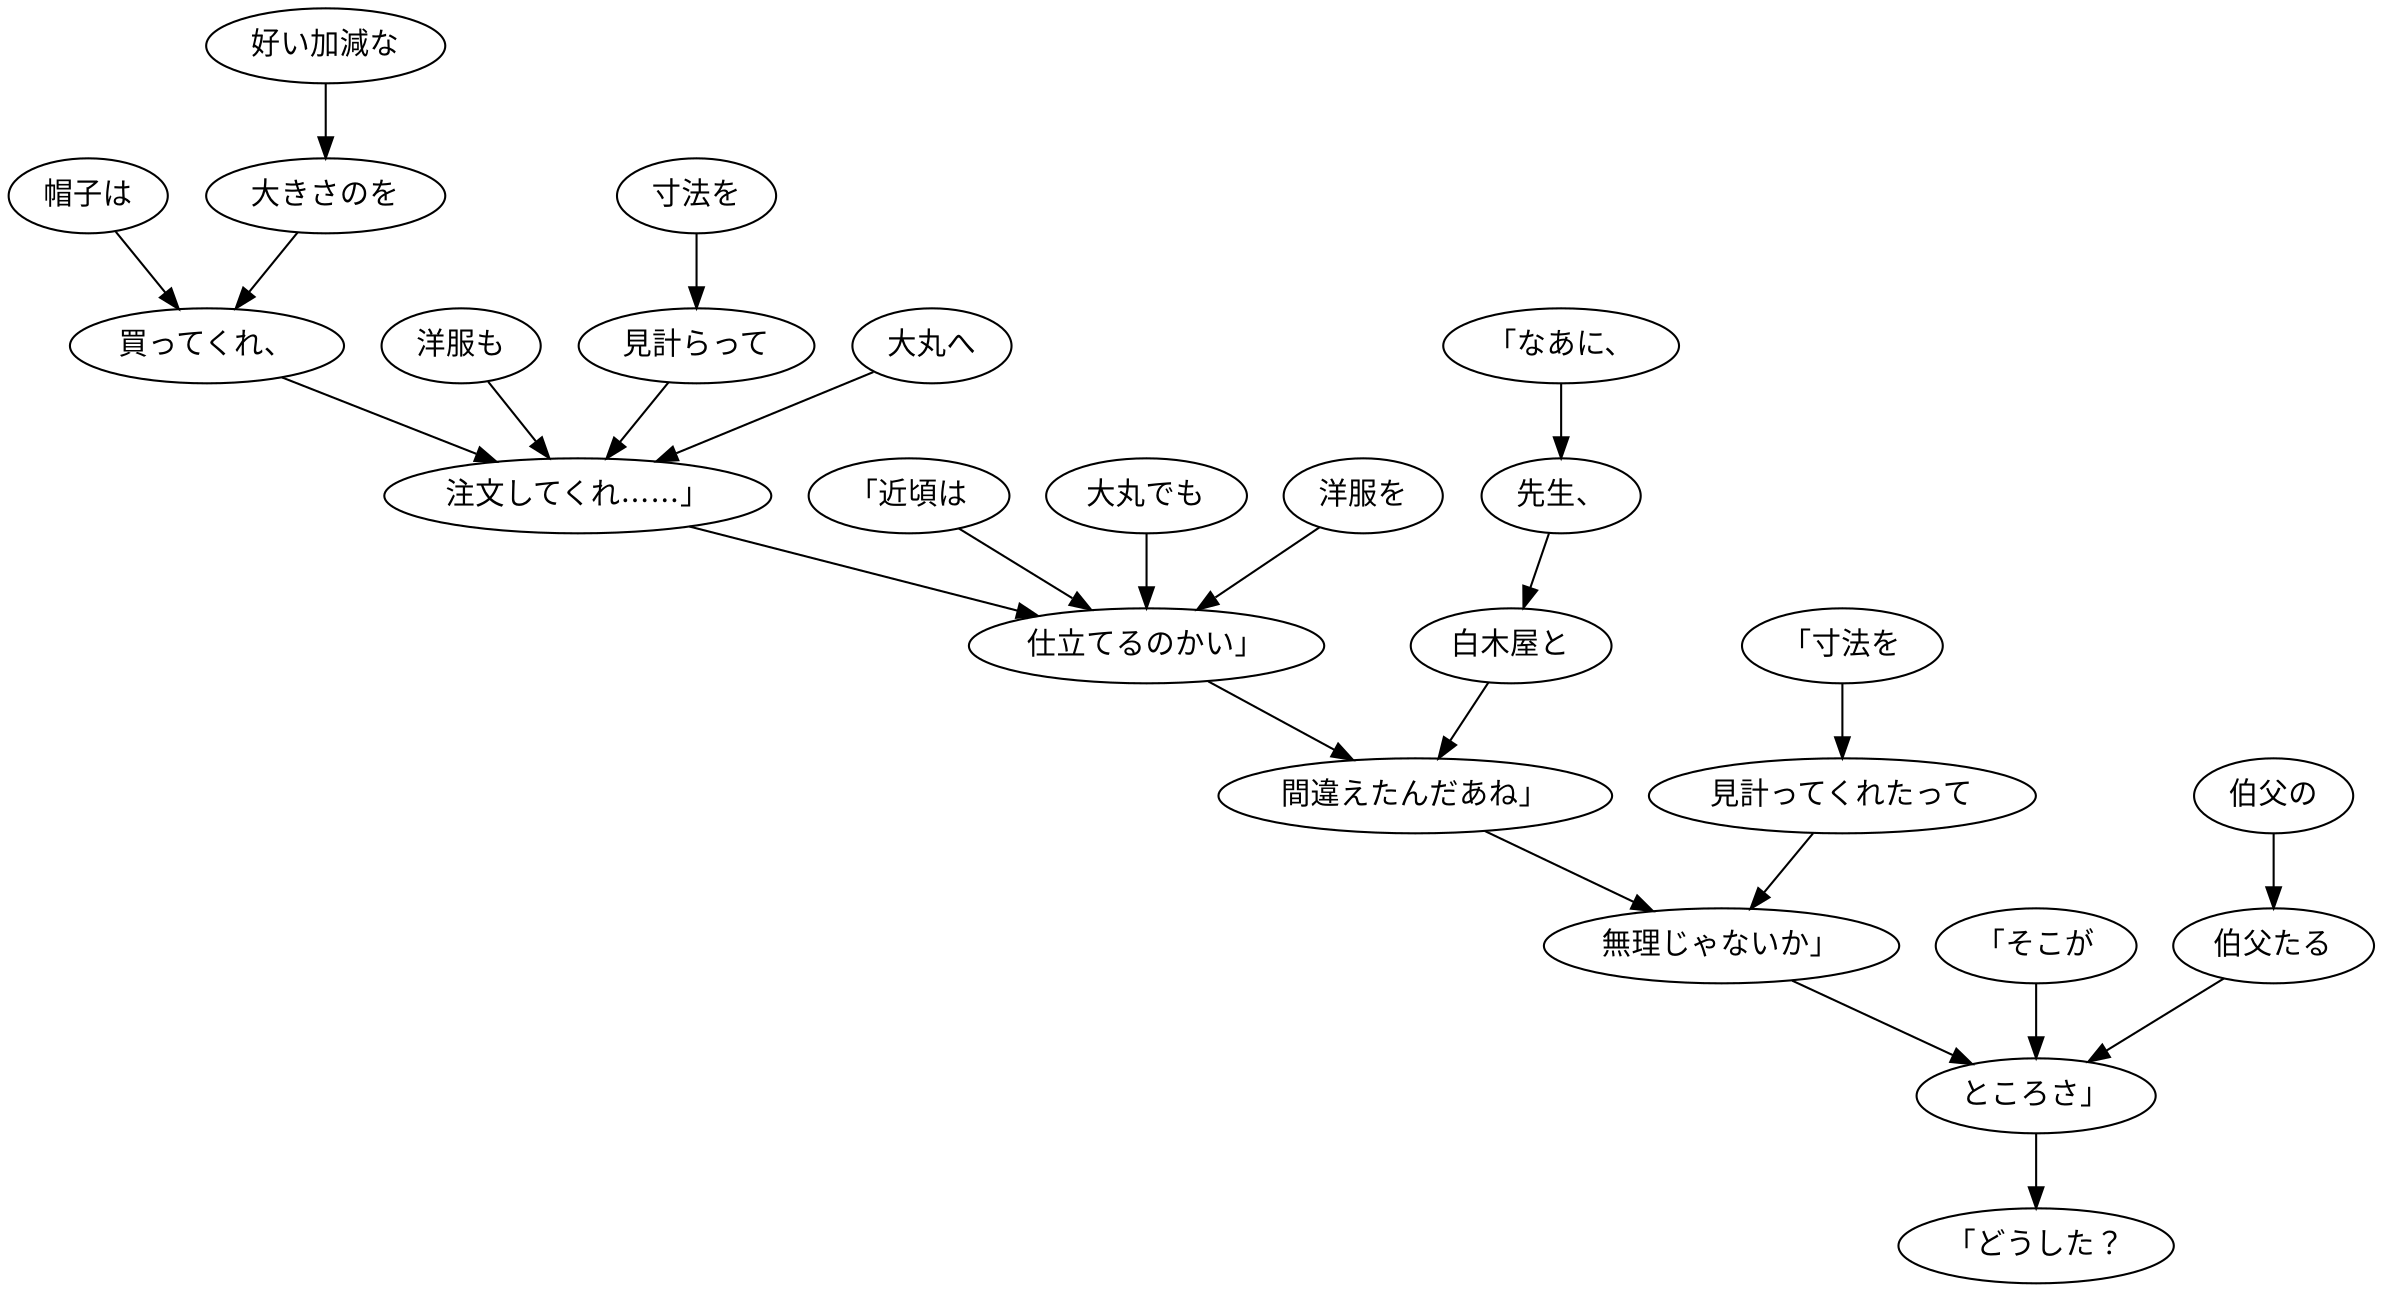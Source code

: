 digraph graph1758 {
	node0 [label="帽子は"];
	node1 [label="好い加減な"];
	node2 [label="大きさのを"];
	node3 [label="買ってくれ、"];
	node4 [label="洋服も"];
	node5 [label="寸法を"];
	node6 [label="見計らって"];
	node7 [label="大丸へ"];
	node8 [label="注文してくれ……」"];
	node9 [label="「近頃は"];
	node10 [label="大丸でも"];
	node11 [label="洋服を"];
	node12 [label="仕立てるのかい」"];
	node13 [label="「なあに、"];
	node14 [label="先生、"];
	node15 [label="白木屋と"];
	node16 [label="間違えたんだあね」"];
	node17 [label="「寸法を"];
	node18 [label="見計ってくれたって"];
	node19 [label="無理じゃないか」"];
	node20 [label="「そこが"];
	node21 [label="伯父の"];
	node22 [label="伯父たる"];
	node23 [label="ところさ」"];
	node24 [label="「どうした？"];
	node0 -> node3;
	node1 -> node2;
	node2 -> node3;
	node3 -> node8;
	node4 -> node8;
	node5 -> node6;
	node6 -> node8;
	node7 -> node8;
	node8 -> node12;
	node9 -> node12;
	node10 -> node12;
	node11 -> node12;
	node12 -> node16;
	node13 -> node14;
	node14 -> node15;
	node15 -> node16;
	node16 -> node19;
	node17 -> node18;
	node18 -> node19;
	node19 -> node23;
	node20 -> node23;
	node21 -> node22;
	node22 -> node23;
	node23 -> node24;
}
